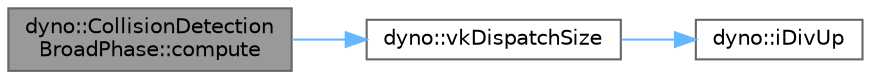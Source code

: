 digraph "dyno::CollisionDetectionBroadPhase::compute"
{
 // LATEX_PDF_SIZE
  bgcolor="transparent";
  edge [fontname=Helvetica,fontsize=10,labelfontname=Helvetica,labelfontsize=10];
  node [fontname=Helvetica,fontsize=10,shape=box,height=0.2,width=0.4];
  rankdir="LR";
  Node1 [id="Node000001",label="dyno::CollisionDetection\lBroadPhase::compute",height=0.2,width=0.4,color="gray40", fillcolor="grey60", style="filled", fontcolor="black",tooltip=" "];
  Node1 -> Node2 [id="edge1_Node000001_Node000002",color="steelblue1",style="solid",tooltip=" "];
  Node2 [id="Node000002",label="dyno::vkDispatchSize",height=0.2,width=0.4,color="grey40", fillcolor="white", style="filled",URL="$namespacedyno.html#a07be42ef7f108666ffd8be1c89652c42",tooltip=" "];
  Node2 -> Node3 [id="edge2_Node000002_Node000003",color="steelblue1",style="solid",tooltip=" "];
  Node3 [id="Node000003",label="dyno::iDivUp",height=0.2,width=0.4,color="grey40", fillcolor="white", style="filled",URL="$namespacedyno.html#afa695669c4898a9b11b223518aab1c38",tooltip=" "];
}
